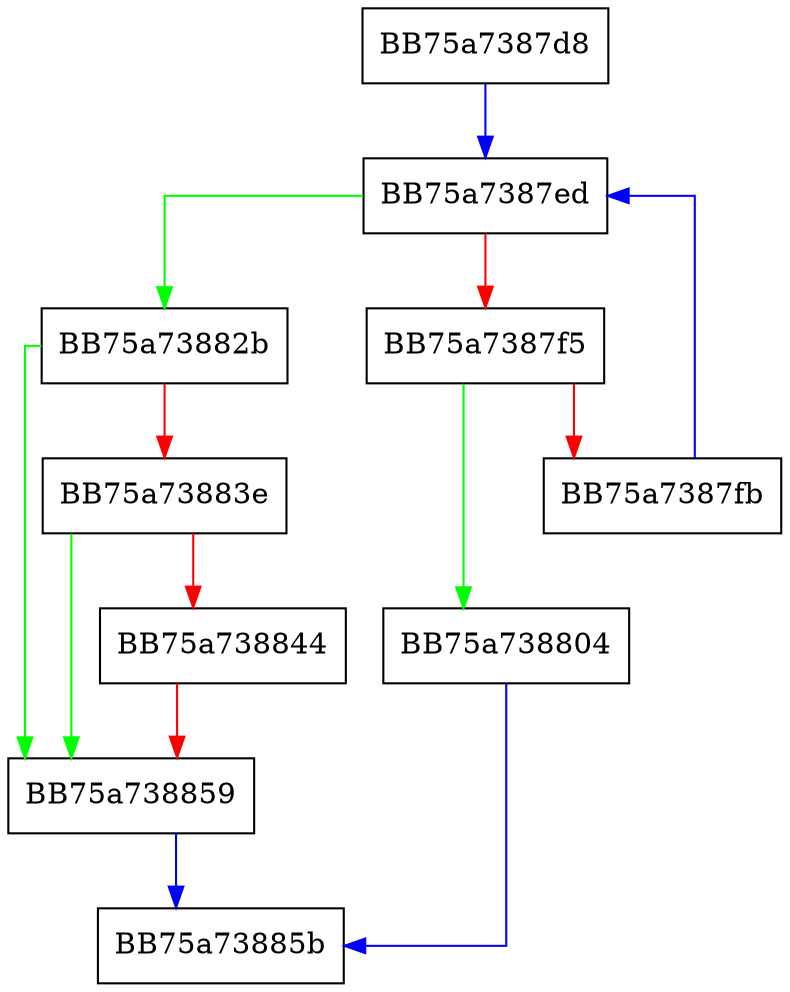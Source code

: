 digraph GetDeompressionType {
  node [shape="box"];
  graph [splines=ortho];
  BB75a7387d8 -> BB75a7387ed [color="blue"];
  BB75a7387ed -> BB75a73882b [color="green"];
  BB75a7387ed -> BB75a7387f5 [color="red"];
  BB75a7387f5 -> BB75a738804 [color="green"];
  BB75a7387f5 -> BB75a7387fb [color="red"];
  BB75a7387fb -> BB75a7387ed [color="blue"];
  BB75a738804 -> BB75a73885b [color="blue"];
  BB75a73882b -> BB75a738859 [color="green"];
  BB75a73882b -> BB75a73883e [color="red"];
  BB75a73883e -> BB75a738859 [color="green"];
  BB75a73883e -> BB75a738844 [color="red"];
  BB75a738844 -> BB75a738859 [color="red"];
  BB75a738859 -> BB75a73885b [color="blue"];
}